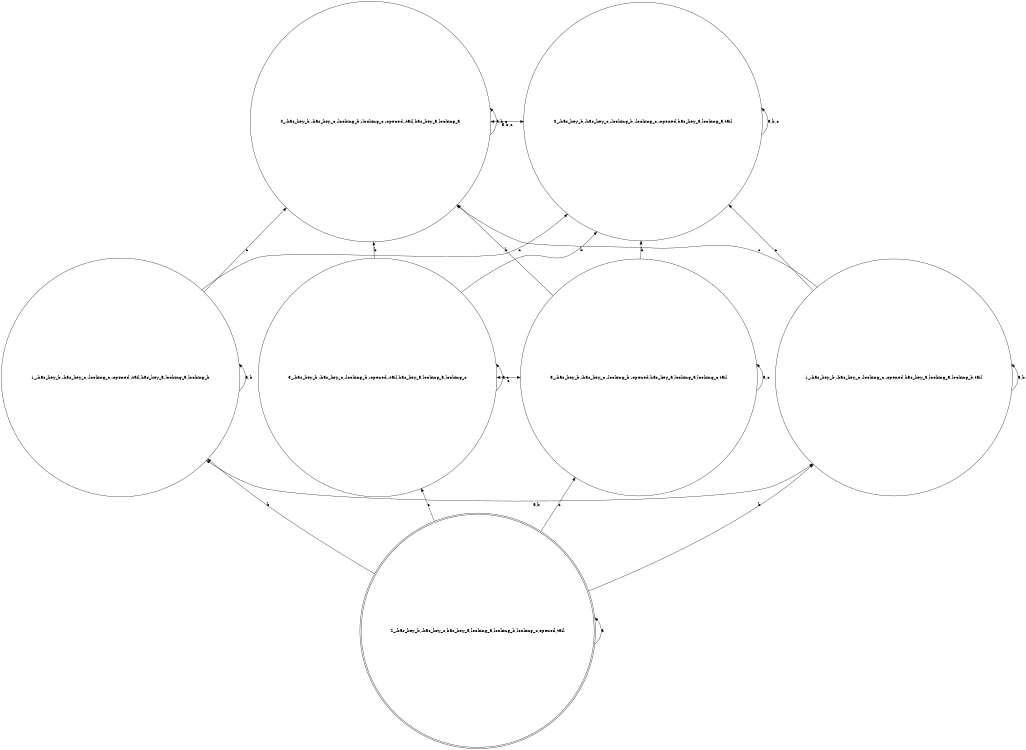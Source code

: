 digraph K_structure{
	rankdir=BT;
	size="8,5"
//WORLDS List:
	node [shape = circle] "0_-has_key_b,-has_key_c,-looking_b,-looking_c,-opened,-tail,has_key_a,looking_a";// (,-has_key_b,-has_key_c,-looking_b,-looking_c,-opened,-tail,has_key_a,looking_a)
	node [shape = circle] "1_-has_key_b,-has_key_c,-looking_c,-opened,has_key_a,looking_a,looking_b,tail";// (,-has_key_b,-has_key_c,-looking_c,-opened,has_key_a,looking_a,looking_b,tail)
	node [shape = doublecircle] "2_-has_key_b,-has_key_c,has_key_a,looking_a,looking_b,looking_c,opened,tail";// (,-has_key_b,-has_key_c,has_key_a,looking_a,looking_b,looking_c,opened,tail)
	node [shape = circle] "0_-has_key_b,-has_key_c,-looking_b,-looking_c,-opened,has_key_a,looking_a,tail";// (,-has_key_b,-has_key_c,-looking_b,-looking_c,-opened,has_key_a,looking_a,tail)
	node [shape = circle] "3_-has_key_b,-has_key_c,-looking_b,-opened,-tail,has_key_a,looking_a,looking_c";// (,-has_key_b,-has_key_c,-looking_b,-opened,-tail,has_key_a,looking_a,looking_c)
	node [shape = circle] "3_-has_key_b,-has_key_c,-looking_b,-opened,has_key_a,looking_a,looking_c,tail";// (,-has_key_b,-has_key_c,-looking_b,-opened,has_key_a,looking_a,looking_c,tail)
	node [shape = circle] "1_-has_key_b,-has_key_c,-looking_c,-opened,-tail,has_key_a,looking_a,looking_b";// (,-has_key_b,-has_key_c,-looking_c,-opened,-tail,has_key_a,looking_a,looking_b)


//RANKS List:
	{rank = same; "0_-has_key_b,-has_key_c,-looking_b,-looking_c,-opened,-tail,has_key_a,looking_a"; "0_-has_key_b,-has_key_c,-looking_b,-looking_c,-opened,has_key_a,looking_a,tail"; }
	{rank = same; "3_-has_key_b,-has_key_c,-looking_b,-opened,-tail,has_key_a,looking_a,looking_c"; "3_-has_key_b,-has_key_c,-looking_b,-opened,has_key_a,looking_a,looking_c,tail"; }
	{rank = same; "1_-has_key_b,-has_key_c,-looking_c,-opened,has_key_a,looking_a,looking_b,tail"; "1_-has_key_b,-has_key_c,-looking_c,-opened,-tail,has_key_a,looking_a,looking_b"; }
	{rank = same; "2_-has_key_b,-has_key_c,has_key_a,looking_a,looking_b,looking_c,opened,tail"; }


//EDGES List:
	"0_-has_key_b,-has_key_c,-looking_b,-looking_c,-opened,-tail,has_key_a,looking_a" -> "0_-has_key_b,-has_key_c,-looking_b,-looking_c,-opened,-tail,has_key_a,looking_a" [ label = "a,b,c" ];
	"0_-has_key_b,-has_key_c,-looking_b,-looking_c,-opened,has_key_a,looking_a,tail" -> "0_-has_key_b,-has_key_c,-looking_b,-looking_c,-opened,has_key_a,looking_a,tail" [ label = "a,b,c" ];
	"1_-has_key_b,-has_key_c,-looking_c,-opened,-tail,has_key_a,looking_a,looking_b" -> "0_-has_key_b,-has_key_c,-looking_b,-looking_c,-opened,-tail,has_key_a,looking_a" [ label = "c" ];
	"1_-has_key_b,-has_key_c,-looking_c,-opened,-tail,has_key_a,looking_a,looking_b" -> "0_-has_key_b,-has_key_c,-looking_b,-looking_c,-opened,has_key_a,looking_a,tail" [ label = "c" ];
	"1_-has_key_b,-has_key_c,-looking_c,-opened,-tail,has_key_a,looking_a,looking_b" -> "1_-has_key_b,-has_key_c,-looking_c,-opened,-tail,has_key_a,looking_a,looking_b" [ label = "a,b" ];
	"1_-has_key_b,-has_key_c,-looking_c,-opened,has_key_a,looking_a,looking_b,tail" -> "0_-has_key_b,-has_key_c,-looking_b,-looking_c,-opened,-tail,has_key_a,looking_a" [ label = "c" ];
	"1_-has_key_b,-has_key_c,-looking_c,-opened,has_key_a,looking_a,looking_b,tail" -> "0_-has_key_b,-has_key_c,-looking_b,-looking_c,-opened,has_key_a,looking_a,tail" [ label = "c" ];
	"1_-has_key_b,-has_key_c,-looking_c,-opened,has_key_a,looking_a,looking_b,tail" -> "1_-has_key_b,-has_key_c,-looking_c,-opened,has_key_a,looking_a,looking_b,tail" [ label = "a,b" ];
	"2_-has_key_b,-has_key_c,has_key_a,looking_a,looking_b,looking_c,opened,tail" -> "1_-has_key_b,-has_key_c,-looking_c,-opened,-tail,has_key_a,looking_a,looking_b" [ label = "b" ];
	"2_-has_key_b,-has_key_c,has_key_a,looking_a,looking_b,looking_c,opened,tail" -> "1_-has_key_b,-has_key_c,-looking_c,-opened,has_key_a,looking_a,looking_b,tail" [ label = "b" ];
	"2_-has_key_b,-has_key_c,has_key_a,looking_a,looking_b,looking_c,opened,tail" -> "2_-has_key_b,-has_key_c,has_key_a,looking_a,looking_b,looking_c,opened,tail" [ label = "a" ];
	"2_-has_key_b,-has_key_c,has_key_a,looking_a,looking_b,looking_c,opened,tail" -> "3_-has_key_b,-has_key_c,-looking_b,-opened,-tail,has_key_a,looking_a,looking_c" [ label = "c" ];
	"2_-has_key_b,-has_key_c,has_key_a,looking_a,looking_b,looking_c,opened,tail" -> "3_-has_key_b,-has_key_c,-looking_b,-opened,has_key_a,looking_a,looking_c,tail" [ label = "c" ];
	"3_-has_key_b,-has_key_c,-looking_b,-opened,-tail,has_key_a,looking_a,looking_c" -> "0_-has_key_b,-has_key_c,-looking_b,-looking_c,-opened,-tail,has_key_a,looking_a" [ label = "b" ];
	"3_-has_key_b,-has_key_c,-looking_b,-opened,-tail,has_key_a,looking_a,looking_c" -> "0_-has_key_b,-has_key_c,-looking_b,-looking_c,-opened,has_key_a,looking_a,tail" [ label = "b" ];
	"3_-has_key_b,-has_key_c,-looking_b,-opened,-tail,has_key_a,looking_a,looking_c" -> "3_-has_key_b,-has_key_c,-looking_b,-opened,-tail,has_key_a,looking_a,looking_c" [ label = "a,c" ];
	"3_-has_key_b,-has_key_c,-looking_b,-opened,has_key_a,looking_a,looking_c,tail" -> "0_-has_key_b,-has_key_c,-looking_b,-looking_c,-opened,-tail,has_key_a,looking_a" [ label = "b" ];
	"3_-has_key_b,-has_key_c,-looking_b,-opened,has_key_a,looking_a,looking_c,tail" -> "0_-has_key_b,-has_key_c,-looking_b,-looking_c,-opened,has_key_a,looking_a,tail" [ label = "b" ];
	"3_-has_key_b,-has_key_c,-looking_b,-opened,has_key_a,looking_a,looking_c,tail" -> "3_-has_key_b,-has_key_c,-looking_b,-opened,has_key_a,looking_a,looking_c,tail" [ label = "a,c" ];
	"0_-has_key_b,-has_key_c,-looking_b,-looking_c,-opened,-tail,has_key_a,looking_a" -> "0_-has_key_b,-has_key_c,-looking_b,-looking_c,-opened,has_key_a,looking_a,tail" [ dir=both label = "a,b,c" ];
	"1_-has_key_b,-has_key_c,-looking_c,-opened,-tail,has_key_a,looking_a,looking_b" -> "1_-has_key_b,-has_key_c,-looking_c,-opened,has_key_a,looking_a,looking_b,tail" [ dir=both label = "a,b" ];
	"3_-has_key_b,-has_key_c,-looking_b,-opened,-tail,has_key_a,looking_a,looking_c" -> "3_-has_key_b,-has_key_c,-looking_b,-opened,has_key_a,looking_a,looking_c,tail" [ dir=both label = "c" ];
}

